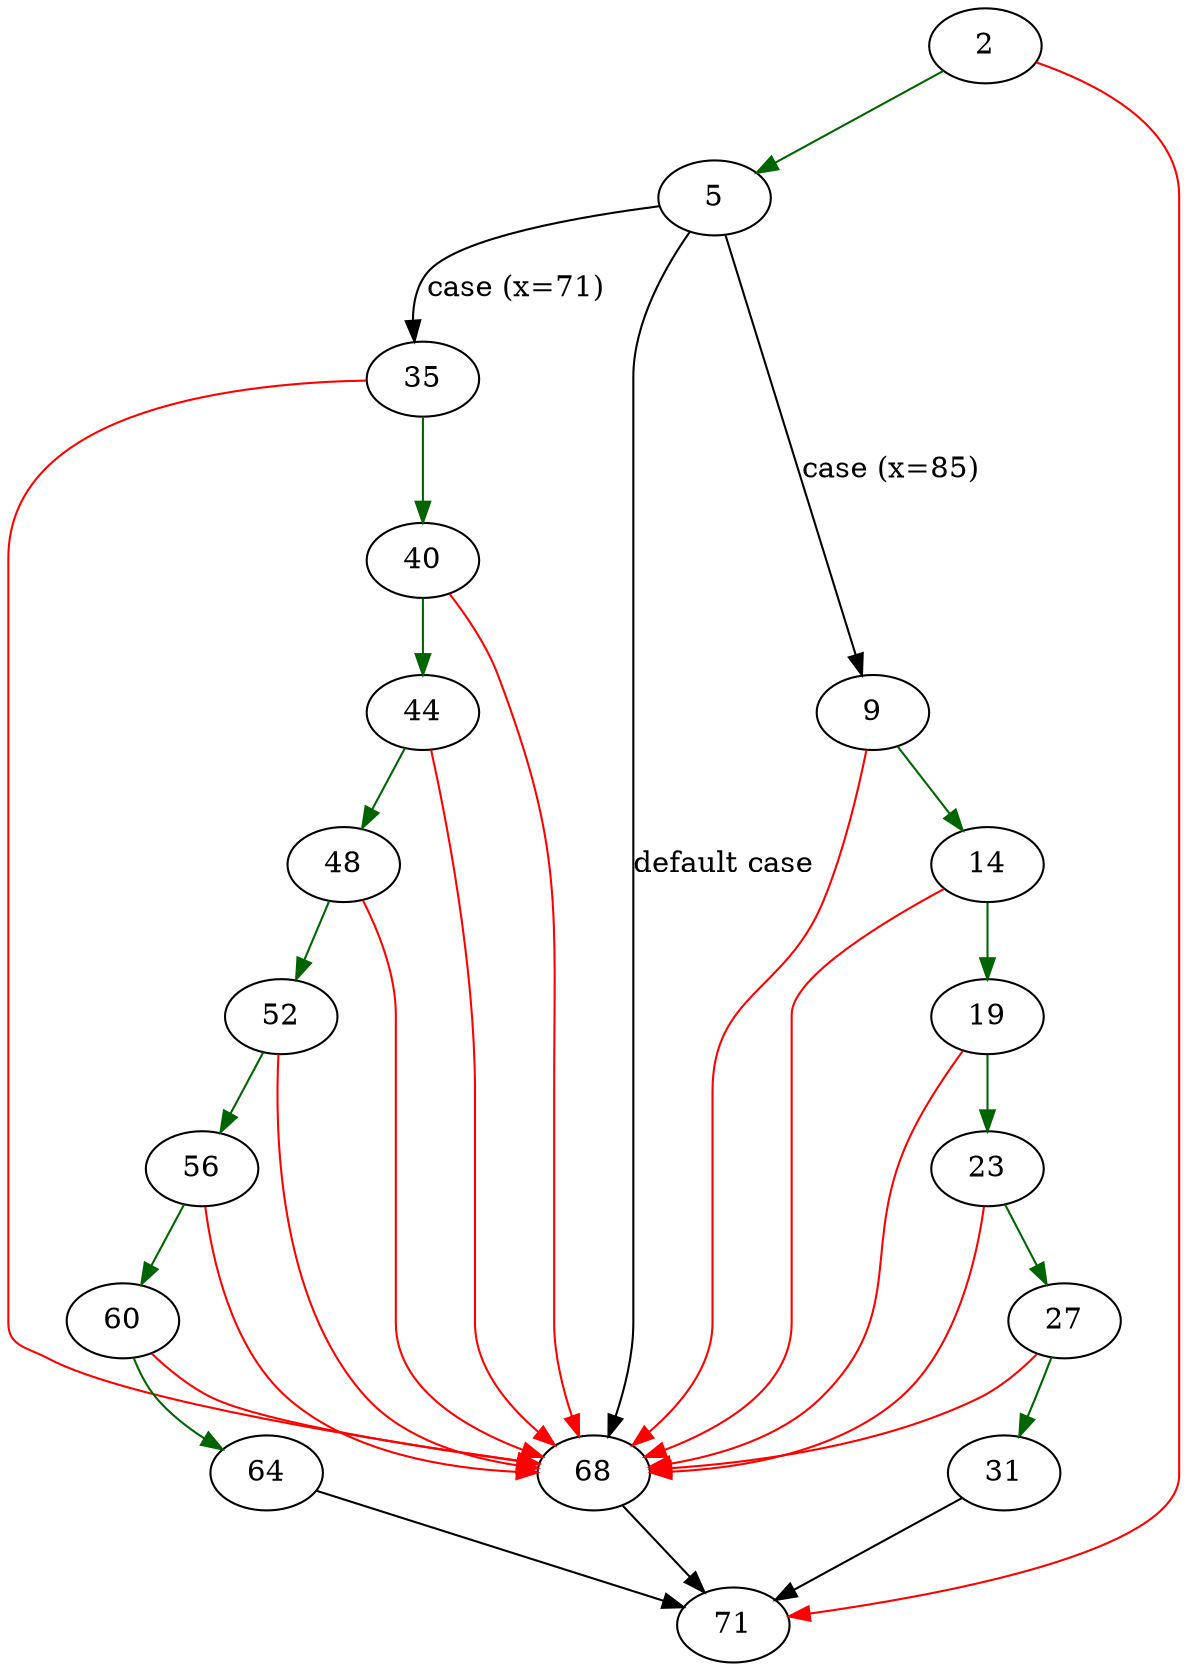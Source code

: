 strict digraph "gettext_quote" {
	// Node definitions.
	2 [entry=true];
	5;
	71;
	9;
	35;
	68;
	14;
	19;
	23;
	27;
	31;
	40;
	44;
	48;
	52;
	56;
	60;
	64;

	// Edge definitions.
	2 -> 5 [
		color=darkgreen
		cond=true
	];
	2 -> 71 [
		color=red
		cond=false
	];
	5 -> 9 [
		cond="case (x=85)"
		label="case (x=85)"
	];
	5 -> 35 [
		cond="case (x=71)"
		label="case (x=71)"
	];
	5 -> 68 [
		cond="default case"
		label="default case"
	];
	9 -> 68 [
		color=red
		cond=false
	];
	9 -> 14 [
		color=darkgreen
		cond=true
	];
	35 -> 68 [
		color=red
		cond=false
	];
	35 -> 40 [
		color=darkgreen
		cond=true
	];
	68 -> 71;
	14 -> 68 [
		color=red
		cond=false
	];
	14 -> 19 [
		color=darkgreen
		cond=true
	];
	19 -> 68 [
		color=red
		cond=false
	];
	19 -> 23 [
		color=darkgreen
		cond=true
	];
	23 -> 68 [
		color=red
		cond=false
	];
	23 -> 27 [
		color=darkgreen
		cond=true
	];
	27 -> 68 [
		color=red
		cond=false
	];
	27 -> 31 [
		color=darkgreen
		cond=true
	];
	31 -> 71;
	40 -> 68 [
		color=red
		cond=false
	];
	40 -> 44 [
		color=darkgreen
		cond=true
	];
	44 -> 68 [
		color=red
		cond=false
	];
	44 -> 48 [
		color=darkgreen
		cond=true
	];
	48 -> 68 [
		color=red
		cond=false
	];
	48 -> 52 [
		color=darkgreen
		cond=true
	];
	52 -> 68 [
		color=red
		cond=false
	];
	52 -> 56 [
		color=darkgreen
		cond=true
	];
	56 -> 68 [
		color=red
		cond=false
	];
	56 -> 60 [
		color=darkgreen
		cond=true
	];
	60 -> 68 [
		color=red
		cond=false
	];
	60 -> 64 [
		color=darkgreen
		cond=true
	];
	64 -> 71;
}